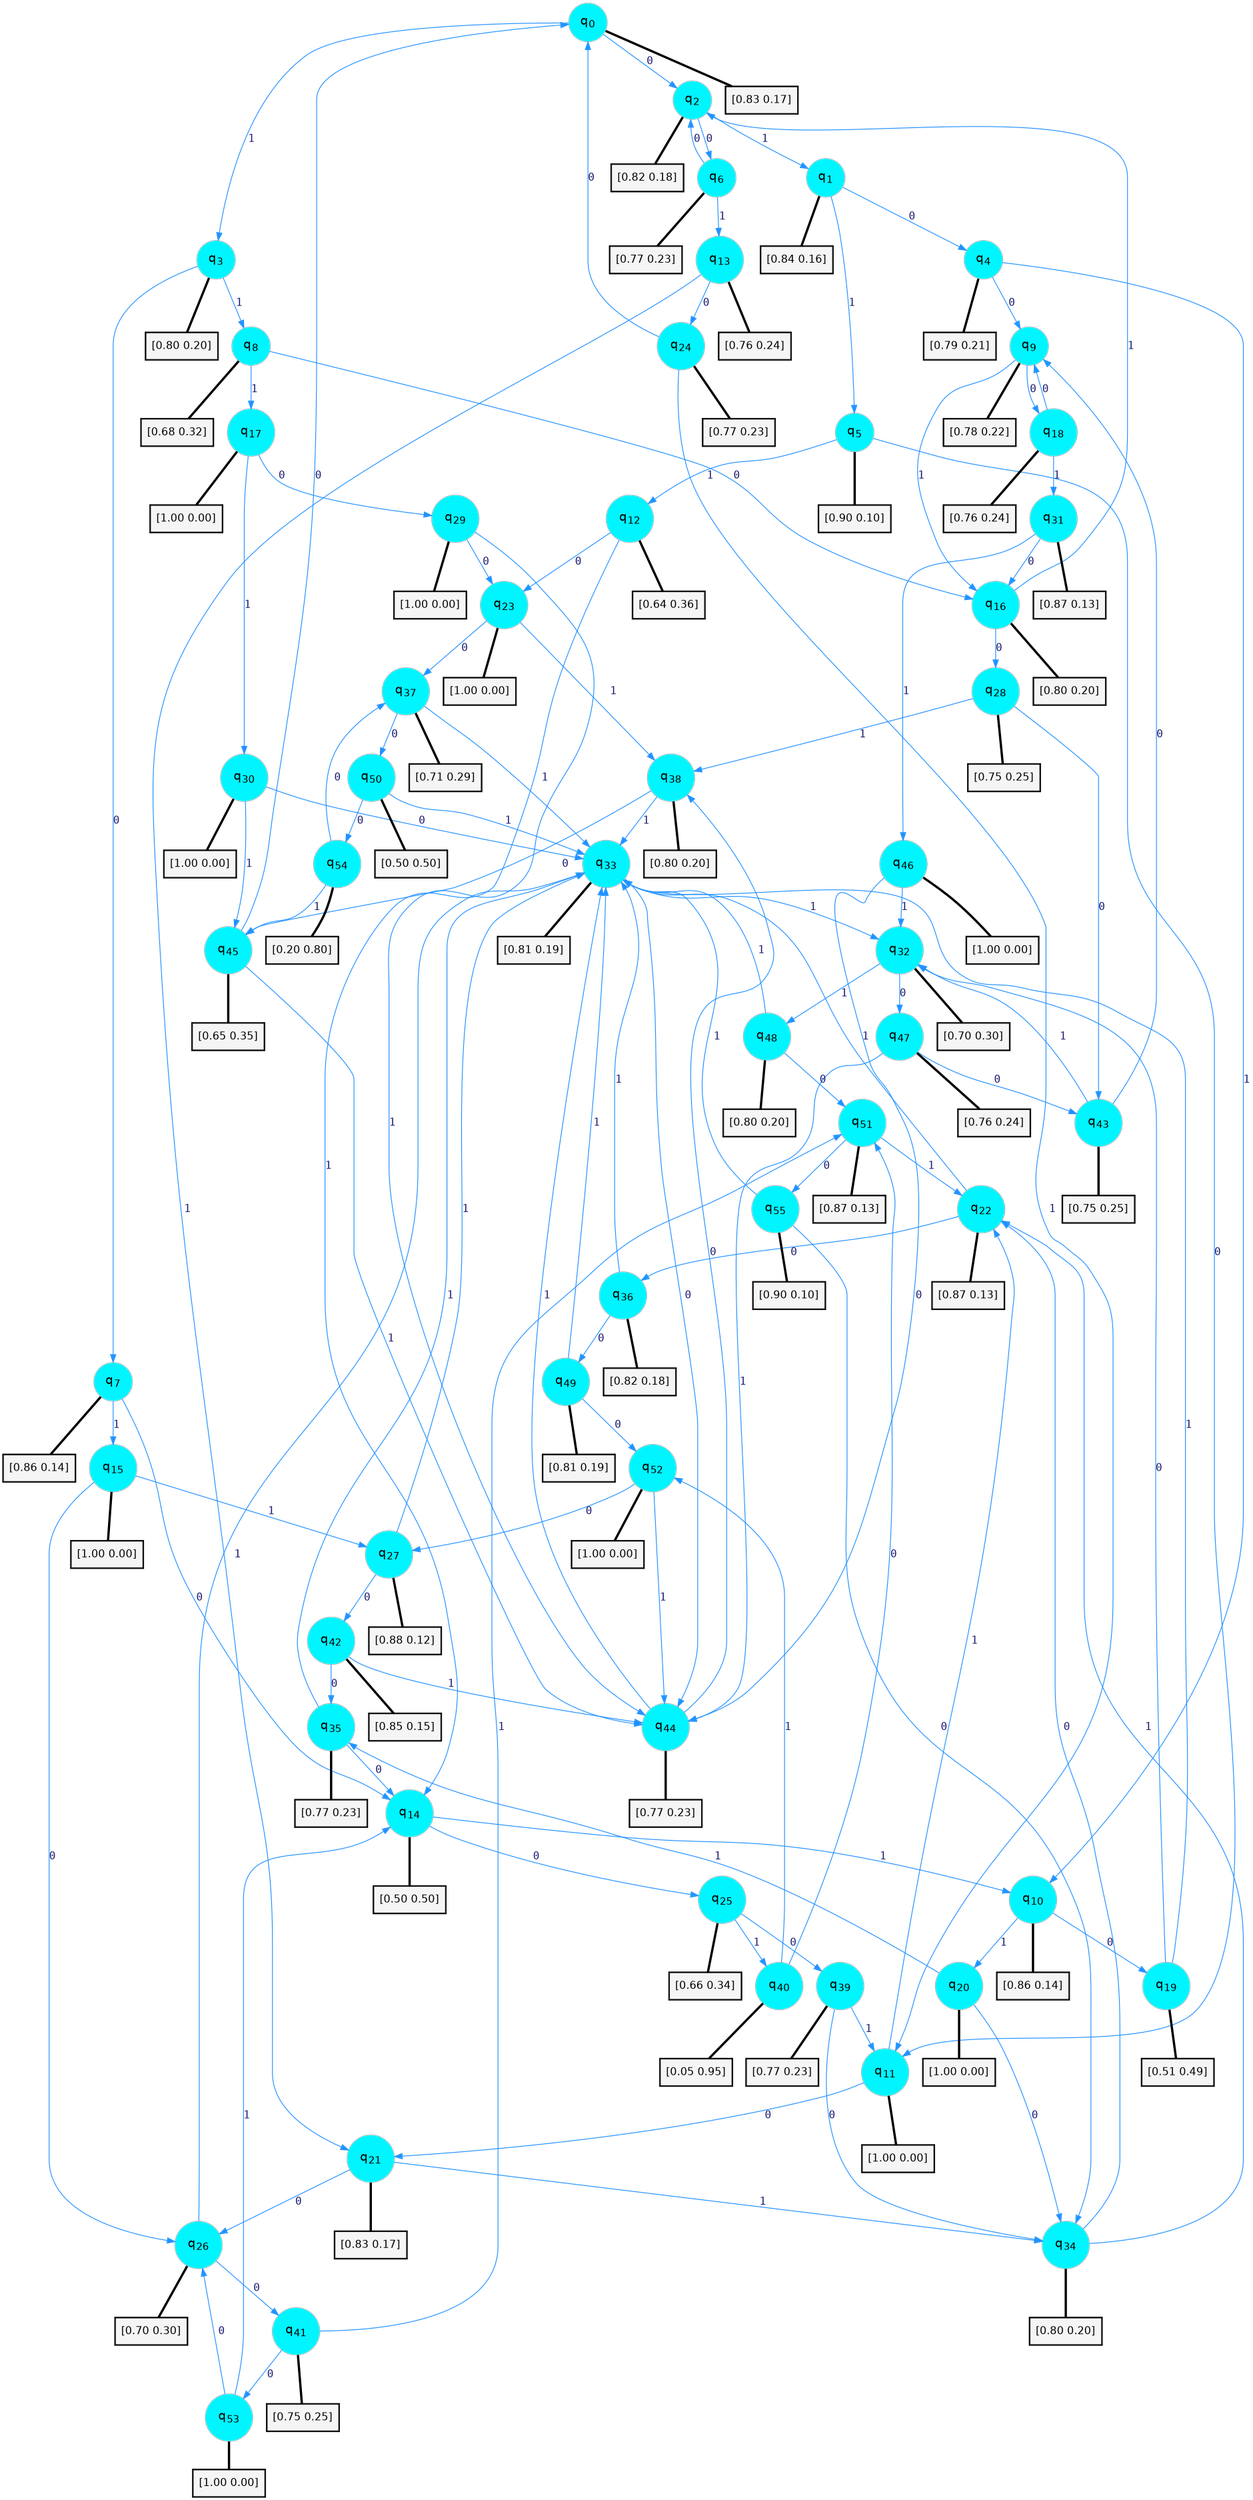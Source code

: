 digraph G {
graph [
bgcolor=transparent, dpi=300, rankdir=TD, size="40,25"];
node [
color=gray, fillcolor=turquoise1, fontcolor=black, fontname=Helvetica, fontsize=16, fontweight=bold, shape=circle, style=filled];
edge [
arrowsize=1, color=dodgerblue1, fontcolor=midnightblue, fontname=courier, fontweight=bold, penwidth=1, style=solid, weight=20];
0[label=<q<SUB>0</SUB>>];
1[label=<q<SUB>1</SUB>>];
2[label=<q<SUB>2</SUB>>];
3[label=<q<SUB>3</SUB>>];
4[label=<q<SUB>4</SUB>>];
5[label=<q<SUB>5</SUB>>];
6[label=<q<SUB>6</SUB>>];
7[label=<q<SUB>7</SUB>>];
8[label=<q<SUB>8</SUB>>];
9[label=<q<SUB>9</SUB>>];
10[label=<q<SUB>10</SUB>>];
11[label=<q<SUB>11</SUB>>];
12[label=<q<SUB>12</SUB>>];
13[label=<q<SUB>13</SUB>>];
14[label=<q<SUB>14</SUB>>];
15[label=<q<SUB>15</SUB>>];
16[label=<q<SUB>16</SUB>>];
17[label=<q<SUB>17</SUB>>];
18[label=<q<SUB>18</SUB>>];
19[label=<q<SUB>19</SUB>>];
20[label=<q<SUB>20</SUB>>];
21[label=<q<SUB>21</SUB>>];
22[label=<q<SUB>22</SUB>>];
23[label=<q<SUB>23</SUB>>];
24[label=<q<SUB>24</SUB>>];
25[label=<q<SUB>25</SUB>>];
26[label=<q<SUB>26</SUB>>];
27[label=<q<SUB>27</SUB>>];
28[label=<q<SUB>28</SUB>>];
29[label=<q<SUB>29</SUB>>];
30[label=<q<SUB>30</SUB>>];
31[label=<q<SUB>31</SUB>>];
32[label=<q<SUB>32</SUB>>];
33[label=<q<SUB>33</SUB>>];
34[label=<q<SUB>34</SUB>>];
35[label=<q<SUB>35</SUB>>];
36[label=<q<SUB>36</SUB>>];
37[label=<q<SUB>37</SUB>>];
38[label=<q<SUB>38</SUB>>];
39[label=<q<SUB>39</SUB>>];
40[label=<q<SUB>40</SUB>>];
41[label=<q<SUB>41</SUB>>];
42[label=<q<SUB>42</SUB>>];
43[label=<q<SUB>43</SUB>>];
44[label=<q<SUB>44</SUB>>];
45[label=<q<SUB>45</SUB>>];
46[label=<q<SUB>46</SUB>>];
47[label=<q<SUB>47</SUB>>];
48[label=<q<SUB>48</SUB>>];
49[label=<q<SUB>49</SUB>>];
50[label=<q<SUB>50</SUB>>];
51[label=<q<SUB>51</SUB>>];
52[label=<q<SUB>52</SUB>>];
53[label=<q<SUB>53</SUB>>];
54[label=<q<SUB>54</SUB>>];
55[label=<q<SUB>55</SUB>>];
56[label="[0.83 0.17]", shape=box,fontcolor=black, fontname=Helvetica, fontsize=14, penwidth=2, fillcolor=whitesmoke,color=black];
57[label="[0.84 0.16]", shape=box,fontcolor=black, fontname=Helvetica, fontsize=14, penwidth=2, fillcolor=whitesmoke,color=black];
58[label="[0.82 0.18]", shape=box,fontcolor=black, fontname=Helvetica, fontsize=14, penwidth=2, fillcolor=whitesmoke,color=black];
59[label="[0.80 0.20]", shape=box,fontcolor=black, fontname=Helvetica, fontsize=14, penwidth=2, fillcolor=whitesmoke,color=black];
60[label="[0.79 0.21]", shape=box,fontcolor=black, fontname=Helvetica, fontsize=14, penwidth=2, fillcolor=whitesmoke,color=black];
61[label="[0.90 0.10]", shape=box,fontcolor=black, fontname=Helvetica, fontsize=14, penwidth=2, fillcolor=whitesmoke,color=black];
62[label="[0.77 0.23]", shape=box,fontcolor=black, fontname=Helvetica, fontsize=14, penwidth=2, fillcolor=whitesmoke,color=black];
63[label="[0.86 0.14]", shape=box,fontcolor=black, fontname=Helvetica, fontsize=14, penwidth=2, fillcolor=whitesmoke,color=black];
64[label="[0.68 0.32]", shape=box,fontcolor=black, fontname=Helvetica, fontsize=14, penwidth=2, fillcolor=whitesmoke,color=black];
65[label="[0.78 0.22]", shape=box,fontcolor=black, fontname=Helvetica, fontsize=14, penwidth=2, fillcolor=whitesmoke,color=black];
66[label="[0.86 0.14]", shape=box,fontcolor=black, fontname=Helvetica, fontsize=14, penwidth=2, fillcolor=whitesmoke,color=black];
67[label="[1.00 0.00]", shape=box,fontcolor=black, fontname=Helvetica, fontsize=14, penwidth=2, fillcolor=whitesmoke,color=black];
68[label="[0.64 0.36]", shape=box,fontcolor=black, fontname=Helvetica, fontsize=14, penwidth=2, fillcolor=whitesmoke,color=black];
69[label="[0.76 0.24]", shape=box,fontcolor=black, fontname=Helvetica, fontsize=14, penwidth=2, fillcolor=whitesmoke,color=black];
70[label="[0.50 0.50]", shape=box,fontcolor=black, fontname=Helvetica, fontsize=14, penwidth=2, fillcolor=whitesmoke,color=black];
71[label="[1.00 0.00]", shape=box,fontcolor=black, fontname=Helvetica, fontsize=14, penwidth=2, fillcolor=whitesmoke,color=black];
72[label="[0.80 0.20]", shape=box,fontcolor=black, fontname=Helvetica, fontsize=14, penwidth=2, fillcolor=whitesmoke,color=black];
73[label="[1.00 0.00]", shape=box,fontcolor=black, fontname=Helvetica, fontsize=14, penwidth=2, fillcolor=whitesmoke,color=black];
74[label="[0.76 0.24]", shape=box,fontcolor=black, fontname=Helvetica, fontsize=14, penwidth=2, fillcolor=whitesmoke,color=black];
75[label="[0.51 0.49]", shape=box,fontcolor=black, fontname=Helvetica, fontsize=14, penwidth=2, fillcolor=whitesmoke,color=black];
76[label="[1.00 0.00]", shape=box,fontcolor=black, fontname=Helvetica, fontsize=14, penwidth=2, fillcolor=whitesmoke,color=black];
77[label="[0.83 0.17]", shape=box,fontcolor=black, fontname=Helvetica, fontsize=14, penwidth=2, fillcolor=whitesmoke,color=black];
78[label="[0.87 0.13]", shape=box,fontcolor=black, fontname=Helvetica, fontsize=14, penwidth=2, fillcolor=whitesmoke,color=black];
79[label="[1.00 0.00]", shape=box,fontcolor=black, fontname=Helvetica, fontsize=14, penwidth=2, fillcolor=whitesmoke,color=black];
80[label="[0.77 0.23]", shape=box,fontcolor=black, fontname=Helvetica, fontsize=14, penwidth=2, fillcolor=whitesmoke,color=black];
81[label="[0.66 0.34]", shape=box,fontcolor=black, fontname=Helvetica, fontsize=14, penwidth=2, fillcolor=whitesmoke,color=black];
82[label="[0.70 0.30]", shape=box,fontcolor=black, fontname=Helvetica, fontsize=14, penwidth=2, fillcolor=whitesmoke,color=black];
83[label="[0.88 0.12]", shape=box,fontcolor=black, fontname=Helvetica, fontsize=14, penwidth=2, fillcolor=whitesmoke,color=black];
84[label="[0.75 0.25]", shape=box,fontcolor=black, fontname=Helvetica, fontsize=14, penwidth=2, fillcolor=whitesmoke,color=black];
85[label="[1.00 0.00]", shape=box,fontcolor=black, fontname=Helvetica, fontsize=14, penwidth=2, fillcolor=whitesmoke,color=black];
86[label="[1.00 0.00]", shape=box,fontcolor=black, fontname=Helvetica, fontsize=14, penwidth=2, fillcolor=whitesmoke,color=black];
87[label="[0.87 0.13]", shape=box,fontcolor=black, fontname=Helvetica, fontsize=14, penwidth=2, fillcolor=whitesmoke,color=black];
88[label="[0.70 0.30]", shape=box,fontcolor=black, fontname=Helvetica, fontsize=14, penwidth=2, fillcolor=whitesmoke,color=black];
89[label="[0.81 0.19]", shape=box,fontcolor=black, fontname=Helvetica, fontsize=14, penwidth=2, fillcolor=whitesmoke,color=black];
90[label="[0.80 0.20]", shape=box,fontcolor=black, fontname=Helvetica, fontsize=14, penwidth=2, fillcolor=whitesmoke,color=black];
91[label="[0.77 0.23]", shape=box,fontcolor=black, fontname=Helvetica, fontsize=14, penwidth=2, fillcolor=whitesmoke,color=black];
92[label="[0.82 0.18]", shape=box,fontcolor=black, fontname=Helvetica, fontsize=14, penwidth=2, fillcolor=whitesmoke,color=black];
93[label="[0.71 0.29]", shape=box,fontcolor=black, fontname=Helvetica, fontsize=14, penwidth=2, fillcolor=whitesmoke,color=black];
94[label="[0.80 0.20]", shape=box,fontcolor=black, fontname=Helvetica, fontsize=14, penwidth=2, fillcolor=whitesmoke,color=black];
95[label="[0.77 0.23]", shape=box,fontcolor=black, fontname=Helvetica, fontsize=14, penwidth=2, fillcolor=whitesmoke,color=black];
96[label="[0.05 0.95]", shape=box,fontcolor=black, fontname=Helvetica, fontsize=14, penwidth=2, fillcolor=whitesmoke,color=black];
97[label="[0.75 0.25]", shape=box,fontcolor=black, fontname=Helvetica, fontsize=14, penwidth=2, fillcolor=whitesmoke,color=black];
98[label="[0.85 0.15]", shape=box,fontcolor=black, fontname=Helvetica, fontsize=14, penwidth=2, fillcolor=whitesmoke,color=black];
99[label="[0.75 0.25]", shape=box,fontcolor=black, fontname=Helvetica, fontsize=14, penwidth=2, fillcolor=whitesmoke,color=black];
100[label="[0.77 0.23]", shape=box,fontcolor=black, fontname=Helvetica, fontsize=14, penwidth=2, fillcolor=whitesmoke,color=black];
101[label="[0.65 0.35]", shape=box,fontcolor=black, fontname=Helvetica, fontsize=14, penwidth=2, fillcolor=whitesmoke,color=black];
102[label="[1.00 0.00]", shape=box,fontcolor=black, fontname=Helvetica, fontsize=14, penwidth=2, fillcolor=whitesmoke,color=black];
103[label="[0.76 0.24]", shape=box,fontcolor=black, fontname=Helvetica, fontsize=14, penwidth=2, fillcolor=whitesmoke,color=black];
104[label="[0.80 0.20]", shape=box,fontcolor=black, fontname=Helvetica, fontsize=14, penwidth=2, fillcolor=whitesmoke,color=black];
105[label="[0.81 0.19]", shape=box,fontcolor=black, fontname=Helvetica, fontsize=14, penwidth=2, fillcolor=whitesmoke,color=black];
106[label="[0.50 0.50]", shape=box,fontcolor=black, fontname=Helvetica, fontsize=14, penwidth=2, fillcolor=whitesmoke,color=black];
107[label="[0.87 0.13]", shape=box,fontcolor=black, fontname=Helvetica, fontsize=14, penwidth=2, fillcolor=whitesmoke,color=black];
108[label="[1.00 0.00]", shape=box,fontcolor=black, fontname=Helvetica, fontsize=14, penwidth=2, fillcolor=whitesmoke,color=black];
109[label="[1.00 0.00]", shape=box,fontcolor=black, fontname=Helvetica, fontsize=14, penwidth=2, fillcolor=whitesmoke,color=black];
110[label="[0.20 0.80]", shape=box,fontcolor=black, fontname=Helvetica, fontsize=14, penwidth=2, fillcolor=whitesmoke,color=black];
111[label="[0.90 0.10]", shape=box,fontcolor=black, fontname=Helvetica, fontsize=14, penwidth=2, fillcolor=whitesmoke,color=black];
0->2 [label=0];
0->3 [label=1];
0->56 [arrowhead=none, penwidth=3,color=black];
1->4 [label=0];
1->5 [label=1];
1->57 [arrowhead=none, penwidth=3,color=black];
2->6 [label=0];
2->1 [label=1];
2->58 [arrowhead=none, penwidth=3,color=black];
3->7 [label=0];
3->8 [label=1];
3->59 [arrowhead=none, penwidth=3,color=black];
4->9 [label=0];
4->10 [label=1];
4->60 [arrowhead=none, penwidth=3,color=black];
5->11 [label=0];
5->12 [label=1];
5->61 [arrowhead=none, penwidth=3,color=black];
6->2 [label=0];
6->13 [label=1];
6->62 [arrowhead=none, penwidth=3,color=black];
7->14 [label=0];
7->15 [label=1];
7->63 [arrowhead=none, penwidth=3,color=black];
8->16 [label=0];
8->17 [label=1];
8->64 [arrowhead=none, penwidth=3,color=black];
9->18 [label=0];
9->16 [label=1];
9->65 [arrowhead=none, penwidth=3,color=black];
10->19 [label=0];
10->20 [label=1];
10->66 [arrowhead=none, penwidth=3,color=black];
11->21 [label=0];
11->22 [label=1];
11->67 [arrowhead=none, penwidth=3,color=black];
12->23 [label=0];
12->14 [label=1];
12->68 [arrowhead=none, penwidth=3,color=black];
13->24 [label=0];
13->21 [label=1];
13->69 [arrowhead=none, penwidth=3,color=black];
14->25 [label=0];
14->10 [label=1];
14->70 [arrowhead=none, penwidth=3,color=black];
15->26 [label=0];
15->27 [label=1];
15->71 [arrowhead=none, penwidth=3,color=black];
16->28 [label=0];
16->2 [label=1];
16->72 [arrowhead=none, penwidth=3,color=black];
17->29 [label=0];
17->30 [label=1];
17->73 [arrowhead=none, penwidth=3,color=black];
18->9 [label=0];
18->31 [label=1];
18->74 [arrowhead=none, penwidth=3,color=black];
19->32 [label=0];
19->33 [label=1];
19->75 [arrowhead=none, penwidth=3,color=black];
20->34 [label=0];
20->35 [label=1];
20->76 [arrowhead=none, penwidth=3,color=black];
21->26 [label=0];
21->34 [label=1];
21->77 [arrowhead=none, penwidth=3,color=black];
22->36 [label=0];
22->33 [label=1];
22->78 [arrowhead=none, penwidth=3,color=black];
23->37 [label=0];
23->38 [label=1];
23->79 [arrowhead=none, penwidth=3,color=black];
24->0 [label=0];
24->11 [label=1];
24->80 [arrowhead=none, penwidth=3,color=black];
25->39 [label=0];
25->40 [label=1];
25->81 [arrowhead=none, penwidth=3,color=black];
26->41 [label=0];
26->33 [label=1];
26->82 [arrowhead=none, penwidth=3,color=black];
27->42 [label=0];
27->33 [label=1];
27->83 [arrowhead=none, penwidth=3,color=black];
28->43 [label=0];
28->38 [label=1];
28->84 [arrowhead=none, penwidth=3,color=black];
29->23 [label=0];
29->44 [label=1];
29->85 [arrowhead=none, penwidth=3,color=black];
30->33 [label=0];
30->45 [label=1];
30->86 [arrowhead=none, penwidth=3,color=black];
31->16 [label=0];
31->46 [label=1];
31->87 [arrowhead=none, penwidth=3,color=black];
32->47 [label=0];
32->48 [label=1];
32->88 [arrowhead=none, penwidth=3,color=black];
33->44 [label=0];
33->32 [label=1];
33->89 [arrowhead=none, penwidth=3,color=black];
34->22 [label=0];
34->22 [label=1];
34->90 [arrowhead=none, penwidth=3,color=black];
35->14 [label=0];
35->33 [label=1];
35->91 [arrowhead=none, penwidth=3,color=black];
36->49 [label=0];
36->33 [label=1];
36->92 [arrowhead=none, penwidth=3,color=black];
37->50 [label=0];
37->33 [label=1];
37->93 [arrowhead=none, penwidth=3,color=black];
38->45 [label=0];
38->33 [label=1];
38->94 [arrowhead=none, penwidth=3,color=black];
39->34 [label=0];
39->11 [label=1];
39->95 [arrowhead=none, penwidth=3,color=black];
40->51 [label=0];
40->52 [label=1];
40->96 [arrowhead=none, penwidth=3,color=black];
41->53 [label=0];
41->51 [label=1];
41->97 [arrowhead=none, penwidth=3,color=black];
42->35 [label=0];
42->44 [label=1];
42->98 [arrowhead=none, penwidth=3,color=black];
43->9 [label=0];
43->32 [label=1];
43->99 [arrowhead=none, penwidth=3,color=black];
44->38 [label=0];
44->33 [label=1];
44->100 [arrowhead=none, penwidth=3,color=black];
45->0 [label=0];
45->44 [label=1];
45->101 [arrowhead=none, penwidth=3,color=black];
46->44 [label=0];
46->32 [label=1];
46->102 [arrowhead=none, penwidth=3,color=black];
47->43 [label=0];
47->44 [label=1];
47->103 [arrowhead=none, penwidth=3,color=black];
48->51 [label=0];
48->33 [label=1];
48->104 [arrowhead=none, penwidth=3,color=black];
49->52 [label=0];
49->33 [label=1];
49->105 [arrowhead=none, penwidth=3,color=black];
50->54 [label=0];
50->33 [label=1];
50->106 [arrowhead=none, penwidth=3,color=black];
51->55 [label=0];
51->22 [label=1];
51->107 [arrowhead=none, penwidth=3,color=black];
52->27 [label=0];
52->44 [label=1];
52->108 [arrowhead=none, penwidth=3,color=black];
53->26 [label=0];
53->14 [label=1];
53->109 [arrowhead=none, penwidth=3,color=black];
54->37 [label=0];
54->45 [label=1];
54->110 [arrowhead=none, penwidth=3,color=black];
55->34 [label=0];
55->33 [label=1];
55->111 [arrowhead=none, penwidth=3,color=black];
}
